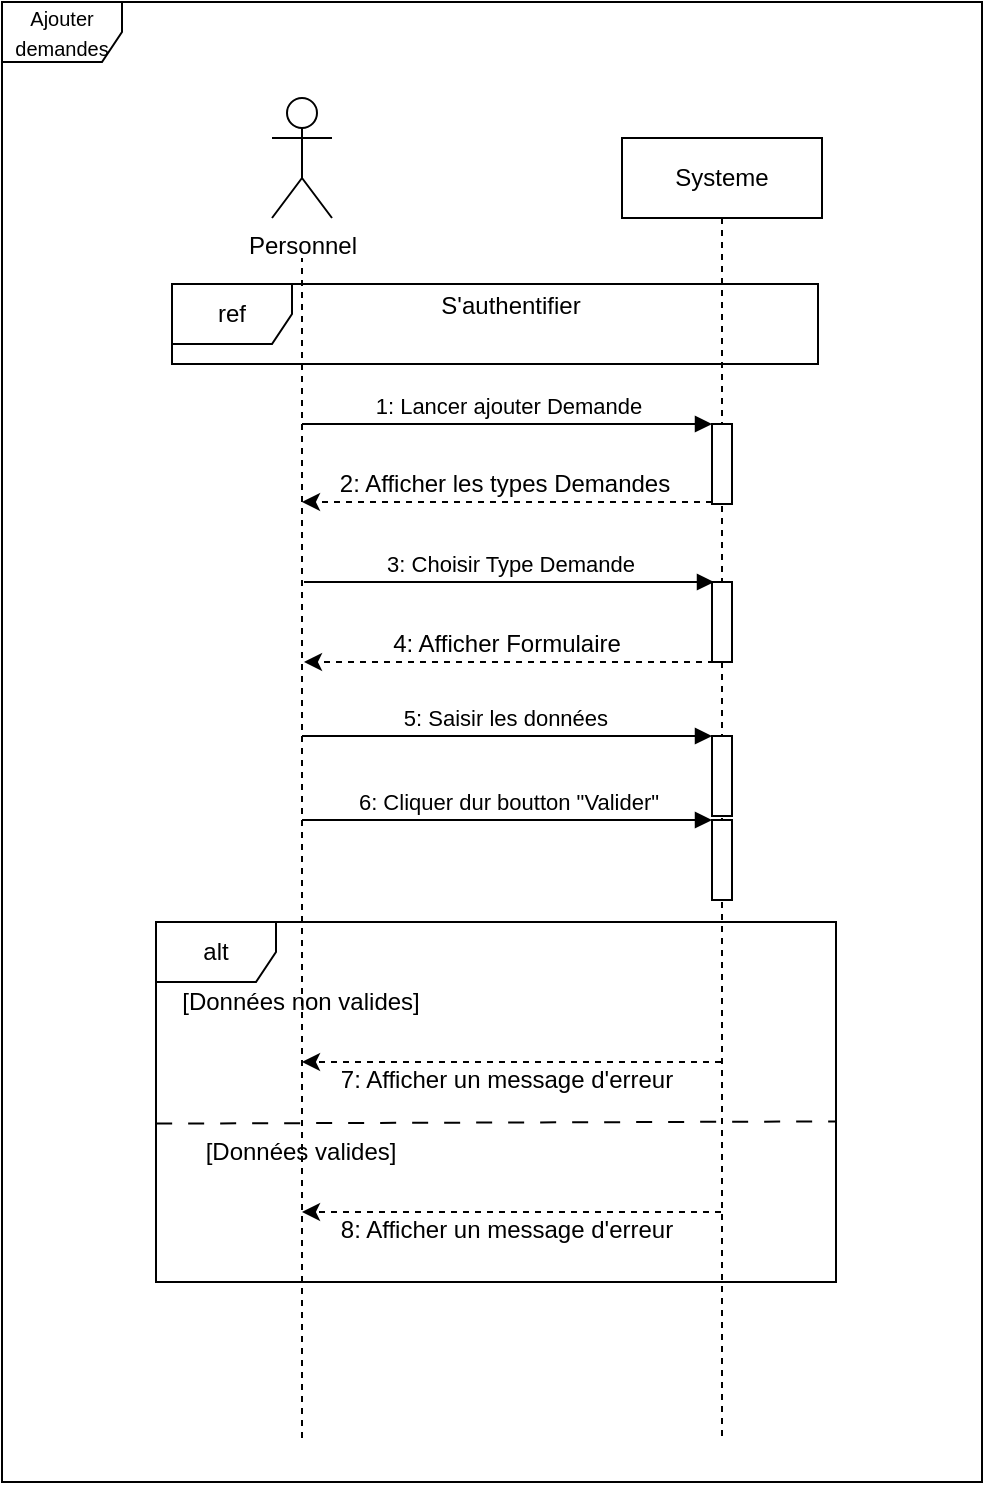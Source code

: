 <mxfile version="26.2.14">
  <diagram name="Page-1" id="2YBvvXClWsGukQMizWep">
    <mxGraphModel dx="2587" dy="937" grid="1" gridSize="10" guides="1" tooltips="1" connect="1" arrows="1" fold="1" page="1" pageScale="1" pageWidth="850" pageHeight="1100" math="0" shadow="0">
      <root>
        <mxCell id="0" />
        <mxCell id="1" parent="0" />
        <mxCell id="aM9ryv3xv72pqoxQDRHE-5" value="Systeme" style="shape=umlLifeline;perimeter=lifelinePerimeter;whiteSpace=wrap;html=1;container=0;dropTarget=0;collapsible=0;recursiveResize=0;outlineConnect=0;portConstraint=eastwest;newEdgeStyle={&quot;edgeStyle&quot;:&quot;elbowEdgeStyle&quot;,&quot;elbow&quot;:&quot;vertical&quot;,&quot;curved&quot;:0,&quot;rounded&quot;:0};" parent="1" vertex="1">
          <mxGeometry x="220" y="98" width="100" height="650" as="geometry" />
        </mxCell>
        <mxCell id="aM9ryv3xv72pqoxQDRHE-6" value="" style="html=1;points=[];perimeter=orthogonalPerimeter;outlineConnect=0;targetShapes=umlLifeline;portConstraint=eastwest;newEdgeStyle={&quot;edgeStyle&quot;:&quot;elbowEdgeStyle&quot;,&quot;elbow&quot;:&quot;vertical&quot;,&quot;curved&quot;:0,&quot;rounded&quot;:0};" parent="aM9ryv3xv72pqoxQDRHE-5" vertex="1">
          <mxGeometry x="45" y="143" width="10" height="40" as="geometry" />
        </mxCell>
        <mxCell id="aM9ryv3xv72pqoxQDRHE-7" value="1: Lancer ajouter Demande" style="html=1;verticalAlign=bottom;endArrow=block;edgeStyle=elbowEdgeStyle;elbow=vertical;curved=0;rounded=0;" parent="1" target="aM9ryv3xv72pqoxQDRHE-6" edge="1">
          <mxGeometry relative="1" as="geometry">
            <mxPoint x="60" y="241" as="sourcePoint" />
            <Array as="points">
              <mxPoint x="175" y="241" />
            </Array>
            <mxPoint x="260" y="241" as="targetPoint" />
          </mxGeometry>
        </mxCell>
        <mxCell id="Rfve0VC_3ciRuQ4UTeaB-1" value="Personnel" style="shape=umlActor;verticalLabelPosition=bottom;verticalAlign=top;html=1;outlineConnect=0;" vertex="1" parent="1">
          <mxGeometry x="45" y="78" width="30" height="60" as="geometry" />
        </mxCell>
        <mxCell id="Rfve0VC_3ciRuQ4UTeaB-4" value="" style="endArrow=none;dashed=1;html=1;rounded=0;" edge="1" parent="1">
          <mxGeometry width="50" height="50" relative="1" as="geometry">
            <mxPoint x="60" y="748" as="sourcePoint" />
            <mxPoint x="60" y="158" as="targetPoint" />
          </mxGeometry>
        </mxCell>
        <mxCell id="Rfve0VC_3ciRuQ4UTeaB-6" value="" style="endArrow=classic;html=1;rounded=0;dashed=1;" edge="1" parent="1">
          <mxGeometry width="50" height="50" relative="1" as="geometry">
            <mxPoint x="265" y="280.0" as="sourcePoint" />
            <mxPoint x="60" y="280" as="targetPoint" />
          </mxGeometry>
        </mxCell>
        <mxCell id="Rfve0VC_3ciRuQ4UTeaB-8" value="2: Afficher les types Demandes" style="text;html=1;align=center;verticalAlign=middle;resizable=0;points=[];autosize=1;strokeColor=none;fillColor=none;" vertex="1" parent="1">
          <mxGeometry x="66" y="256" width="190" height="30" as="geometry" />
        </mxCell>
        <mxCell id="Rfve0VC_3ciRuQ4UTeaB-9" value="3: Choisir Type Demande" style="html=1;verticalAlign=bottom;endArrow=block;edgeStyle=elbowEdgeStyle;elbow=vertical;curved=0;rounded=0;" edge="1" parent="1">
          <mxGeometry relative="1" as="geometry">
            <mxPoint x="61" y="320" as="sourcePoint" />
            <Array as="points">
              <mxPoint x="176" y="320" />
            </Array>
            <mxPoint x="266" y="320" as="targetPoint" />
          </mxGeometry>
        </mxCell>
        <mxCell id="Rfve0VC_3ciRuQ4UTeaB-10" value="" style="endArrow=classic;html=1;rounded=0;dashed=1;" edge="1" parent="1">
          <mxGeometry width="50" height="50" relative="1" as="geometry">
            <mxPoint x="266" y="360" as="sourcePoint" />
            <mxPoint x="61" y="360" as="targetPoint" />
          </mxGeometry>
        </mxCell>
        <mxCell id="Rfve0VC_3ciRuQ4UTeaB-11" value="4: Afficher Formulaire" style="text;html=1;align=center;verticalAlign=middle;resizable=0;points=[];autosize=1;strokeColor=none;fillColor=none;" vertex="1" parent="1">
          <mxGeometry x="92" y="336" width="140" height="30" as="geometry" />
        </mxCell>
        <mxCell id="Rfve0VC_3ciRuQ4UTeaB-12" value="" style="rounded=0;whiteSpace=wrap;html=1;" vertex="1" parent="1">
          <mxGeometry x="265" y="320" width="10" height="40" as="geometry" />
        </mxCell>
        <mxCell id="Rfve0VC_3ciRuQ4UTeaB-13" value="5: Saisir les données&amp;nbsp;" style="html=1;verticalAlign=bottom;endArrow=block;edgeStyle=elbowEdgeStyle;elbow=vertical;curved=0;rounded=0;" edge="1" parent="1">
          <mxGeometry relative="1" as="geometry">
            <mxPoint x="60" y="397" as="sourcePoint" />
            <Array as="points">
              <mxPoint x="175" y="397" />
            </Array>
            <mxPoint x="265" y="397" as="targetPoint" />
          </mxGeometry>
        </mxCell>
        <mxCell id="Rfve0VC_3ciRuQ4UTeaB-16" value="" style="rounded=0;whiteSpace=wrap;html=1;" vertex="1" parent="1">
          <mxGeometry x="265" y="397" width="10" height="40" as="geometry" />
        </mxCell>
        <mxCell id="Rfve0VC_3ciRuQ4UTeaB-17" value="6: Cliquer dur boutton &quot;Valider&quot;" style="html=1;verticalAlign=bottom;endArrow=block;edgeStyle=elbowEdgeStyle;elbow=vertical;curved=0;rounded=0;" edge="1" parent="1">
          <mxGeometry relative="1" as="geometry">
            <mxPoint x="60" y="439" as="sourcePoint" />
            <Array as="points">
              <mxPoint x="175" y="439" />
            </Array>
            <mxPoint x="265" y="439" as="targetPoint" />
          </mxGeometry>
        </mxCell>
        <mxCell id="Rfve0VC_3ciRuQ4UTeaB-18" value="alt" style="shape=umlFrame;whiteSpace=wrap;html=1;pointerEvents=0;" vertex="1" parent="1">
          <mxGeometry x="-13" y="490" width="340" height="180" as="geometry" />
        </mxCell>
        <mxCell id="Rfve0VC_3ciRuQ4UTeaB-19" value="[Données non valides]" style="text;html=1;align=center;verticalAlign=middle;resizable=0;points=[];autosize=1;strokeColor=none;fillColor=none;" vertex="1" parent="1">
          <mxGeometry x="-11" y="515" width="140" height="30" as="geometry" />
        </mxCell>
        <mxCell id="Rfve0VC_3ciRuQ4UTeaB-20" value="" style="rounded=0;whiteSpace=wrap;html=1;" vertex="1" parent="1">
          <mxGeometry x="265" y="439" width="10" height="40" as="geometry" />
        </mxCell>
        <mxCell id="Rfve0VC_3ciRuQ4UTeaB-21" value="" style="endArrow=classic;html=1;rounded=0;dashed=1;" edge="1" parent="1">
          <mxGeometry width="50" height="50" relative="1" as="geometry">
            <mxPoint x="269.5" y="560" as="sourcePoint" />
            <mxPoint x="60" y="560" as="targetPoint" />
          </mxGeometry>
        </mxCell>
        <mxCell id="Rfve0VC_3ciRuQ4UTeaB-22" value="7: Afficher un message d&#39;erreur" style="text;html=1;align=center;verticalAlign=middle;resizable=0;points=[];autosize=1;strokeColor=none;fillColor=none;" vertex="1" parent="1">
          <mxGeometry x="67" y="554" width="190" height="30" as="geometry" />
        </mxCell>
        <mxCell id="Rfve0VC_3ciRuQ4UTeaB-23" value="[Données valides]" style="text;html=1;align=center;verticalAlign=middle;resizable=0;points=[];autosize=1;strokeColor=none;fillColor=none;" vertex="1" parent="1">
          <mxGeometry x="-1" y="590" width="120" height="30" as="geometry" />
        </mxCell>
        <mxCell id="Rfve0VC_3ciRuQ4UTeaB-24" value="" style="endArrow=classic;html=1;rounded=0;dashed=1;" edge="1" parent="1">
          <mxGeometry width="50" height="50" relative="1" as="geometry">
            <mxPoint x="269.5" y="635" as="sourcePoint" />
            <mxPoint x="60" y="635" as="targetPoint" />
          </mxGeometry>
        </mxCell>
        <mxCell id="Rfve0VC_3ciRuQ4UTeaB-25" value="8: Afficher un message d&#39;erreur" style="text;html=1;align=center;verticalAlign=middle;resizable=0;points=[];autosize=1;strokeColor=none;fillColor=none;" vertex="1" parent="1">
          <mxGeometry x="67" y="629" width="190" height="30" as="geometry" />
        </mxCell>
        <mxCell id="Rfve0VC_3ciRuQ4UTeaB-26" value="" style="endArrow=none;dashed=1;html=1;rounded=0;exitX=0.012;exitY=0.63;exitDx=0;exitDy=0;exitPerimeter=0;entryX=1;entryY=0.554;entryDx=0;entryDy=0;entryPerimeter=0;dashPattern=8 8;" edge="1" parent="1" target="Rfve0VC_3ciRuQ4UTeaB-18">
          <mxGeometry width="50" height="50" relative="1" as="geometry">
            <mxPoint x="-12.92" y="590.8" as="sourcePoint" />
            <mxPoint x="330" y="589" as="targetPoint" />
          </mxGeometry>
        </mxCell>
        <mxCell id="Rfve0VC_3ciRuQ4UTeaB-27" value="ref" style="shape=umlFrame;whiteSpace=wrap;html=1;pointerEvents=0;" vertex="1" parent="1">
          <mxGeometry x="-5" y="171" width="323" height="40" as="geometry" />
        </mxCell>
        <mxCell id="Rfve0VC_3ciRuQ4UTeaB-28" value="S&#39;authentifier" style="text;html=1;align=center;verticalAlign=middle;resizable=0;points=[];autosize=1;strokeColor=none;fillColor=none;" vertex="1" parent="1">
          <mxGeometry x="119" y="167" width="90" height="30" as="geometry" />
        </mxCell>
        <mxCell id="Rfve0VC_3ciRuQ4UTeaB-29" value="&lt;font style=&quot;font-size: 10px;&quot;&gt;Ajouter demandes&lt;/font&gt;" style="shape=umlFrame;whiteSpace=wrap;html=1;pointerEvents=0;" vertex="1" parent="1">
          <mxGeometry x="-90" y="30" width="490" height="740" as="geometry" />
        </mxCell>
      </root>
    </mxGraphModel>
  </diagram>
</mxfile>

